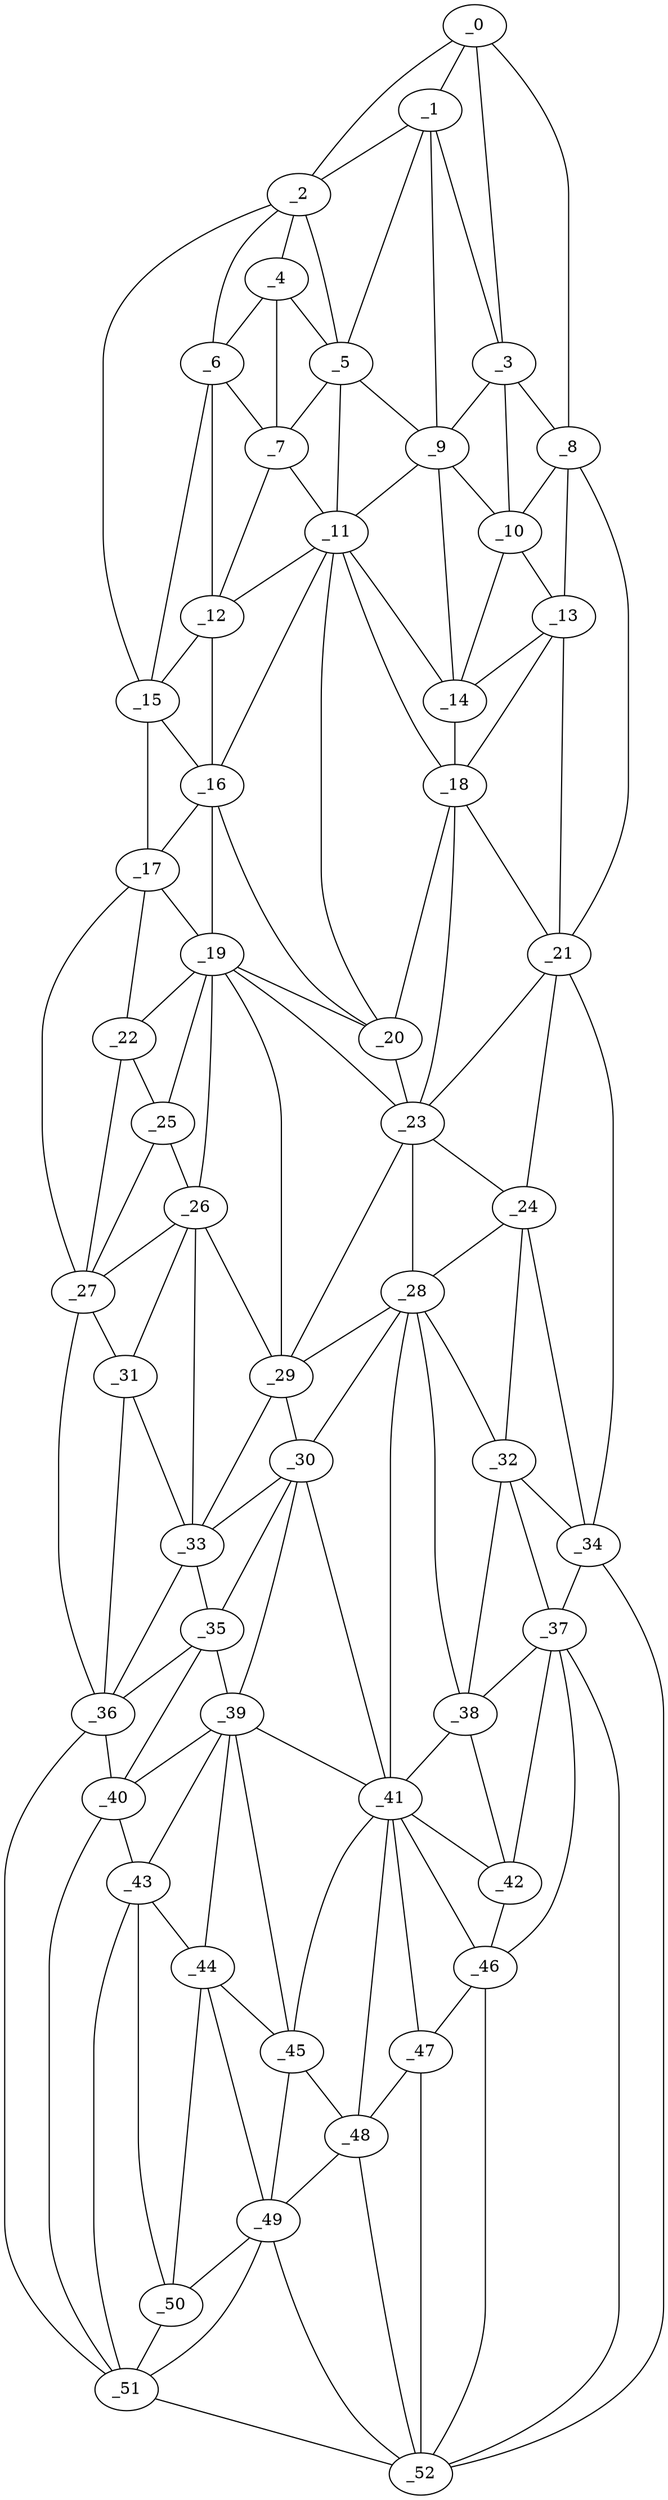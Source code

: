 graph "obj87__0.gxl" {
	_0	 [x=4,
		y=44];
	_1	 [x=7,
		y=54];
	_0 -- _1	 [valence=1];
	_2	 [x=11,
		y=85];
	_0 -- _2	 [valence=1];
	_3	 [x=15,
		y=45];
	_0 -- _3	 [valence=2];
	_8	 [x=27,
		y=35];
	_0 -- _8	 [valence=1];
	_1 -- _2	 [valence=2];
	_1 -- _3	 [valence=1];
	_5	 [x=19,
		y=66];
	_1 -- _5	 [valence=1];
	_9	 [x=28,
		y=55];
	_1 -- _9	 [valence=2];
	_4	 [x=17,
		y=85];
	_2 -- _4	 [valence=2];
	_2 -- _5	 [valence=1];
	_6	 [x=24,
		y=88];
	_2 -- _6	 [valence=1];
	_15	 [x=34,
		y=91];
	_2 -- _15	 [valence=1];
	_3 -- _8	 [valence=2];
	_3 -- _9	 [valence=2];
	_10	 [x=29,
		y=46];
	_3 -- _10	 [valence=2];
	_4 -- _5	 [valence=1];
	_4 -- _6	 [valence=2];
	_7	 [x=25,
		y=83];
	_4 -- _7	 [valence=1];
	_5 -- _7	 [valence=2];
	_5 -- _9	 [valence=2];
	_11	 [x=29,
		y=77];
	_5 -- _11	 [valence=1];
	_6 -- _7	 [valence=2];
	_12	 [x=29,
		y=82];
	_6 -- _12	 [valence=2];
	_6 -- _15	 [valence=2];
	_7 -- _11	 [valence=1];
	_7 -- _12	 [valence=1];
	_8 -- _10	 [valence=1];
	_13	 [x=33,
		y=38];
	_8 -- _13	 [valence=2];
	_21	 [x=53,
		y=31];
	_8 -- _21	 [valence=1];
	_9 -- _10	 [valence=2];
	_9 -- _11	 [valence=2];
	_14	 [x=33,
		y=53];
	_9 -- _14	 [valence=2];
	_10 -- _13	 [valence=2];
	_10 -- _14	 [valence=2];
	_11 -- _12	 [valence=2];
	_11 -- _14	 [valence=1];
	_16	 [x=39,
		y=84];
	_11 -- _16	 [valence=2];
	_18	 [x=44,
		y=56];
	_11 -- _18	 [valence=1];
	_20	 [x=48,
		y=60];
	_11 -- _20	 [valence=2];
	_12 -- _15	 [valence=1];
	_12 -- _16	 [valence=1];
	_13 -- _14	 [valence=2];
	_13 -- _18	 [valence=2];
	_13 -- _21	 [valence=1];
	_14 -- _18	 [valence=2];
	_15 -- _16	 [valence=1];
	_17	 [x=40,
		y=92];
	_15 -- _17	 [valence=1];
	_16 -- _17	 [valence=2];
	_19	 [x=47,
		y=83];
	_16 -- _19	 [valence=1];
	_16 -- _20	 [valence=1];
	_17 -- _19	 [valence=1];
	_22	 [x=53,
		y=89];
	_17 -- _22	 [valence=2];
	_27	 [x=68,
		y=93];
	_17 -- _27	 [valence=1];
	_18 -- _20	 [valence=2];
	_18 -- _21	 [valence=2];
	_23	 [x=58,
		y=59];
	_18 -- _23	 [valence=1];
	_19 -- _20	 [valence=2];
	_19 -- _22	 [valence=1];
	_19 -- _23	 [valence=1];
	_25	 [x=62,
		y=88];
	_19 -- _25	 [valence=2];
	_26	 [x=66,
		y=85];
	_19 -- _26	 [valence=1];
	_29	 [x=70,
		y=74];
	_19 -- _29	 [valence=1];
	_20 -- _23	 [valence=2];
	_21 -- _23	 [valence=2];
	_24	 [x=59,
		y=31];
	_21 -- _24	 [valence=2];
	_34	 [x=82,
		y=30];
	_21 -- _34	 [valence=1];
	_22 -- _25	 [valence=2];
	_22 -- _27	 [valence=1];
	_23 -- _24	 [valence=1];
	_28	 [x=69,
		y=60];
	_23 -- _28	 [valence=2];
	_23 -- _29	 [valence=2];
	_24 -- _28	 [valence=2];
	_32	 [x=76,
		y=31];
	_24 -- _32	 [valence=2];
	_24 -- _34	 [valence=2];
	_25 -- _26	 [valence=2];
	_25 -- _27	 [valence=2];
	_26 -- _27	 [valence=1];
	_26 -- _29	 [valence=2];
	_31	 [x=75,
		y=92];
	_26 -- _31	 [valence=2];
	_33	 [x=78,
		y=83];
	_26 -- _33	 [valence=2];
	_27 -- _31	 [valence=2];
	_36	 [x=86,
		y=92];
	_27 -- _36	 [valence=1];
	_28 -- _29	 [valence=2];
	_30	 [x=74,
		y=74];
	_28 -- _30	 [valence=1];
	_28 -- _32	 [valence=1];
	_38	 [x=91,
		y=45];
	_28 -- _38	 [valence=1];
	_41	 [x=99,
		y=53];
	_28 -- _41	 [valence=2];
	_29 -- _30	 [valence=2];
	_29 -- _33	 [valence=1];
	_30 -- _33	 [valence=2];
	_35	 [x=86,
		y=82];
	_30 -- _35	 [valence=1];
	_39	 [x=95,
		y=80];
	_30 -- _39	 [valence=2];
	_30 -- _41	 [valence=2];
	_31 -- _33	 [valence=1];
	_31 -- _36	 [valence=1];
	_32 -- _34	 [valence=2];
	_37	 [x=88,
		y=34];
	_32 -- _37	 [valence=2];
	_32 -- _38	 [valence=2];
	_33 -- _35	 [valence=2];
	_33 -- _36	 [valence=2];
	_34 -- _37	 [valence=1];
	_52	 [x=124,
		y=41];
	_34 -- _52	 [valence=1];
	_35 -- _36	 [valence=1];
	_35 -- _39	 [valence=1];
	_40	 [x=96,
		y=90];
	_35 -- _40	 [valence=2];
	_36 -- _40	 [valence=1];
	_51	 [x=122,
		y=88];
	_36 -- _51	 [valence=1];
	_37 -- _38	 [valence=2];
	_42	 [x=101,
		y=42];
	_37 -- _42	 [valence=1];
	_46	 [x=110,
		y=43];
	_37 -- _46	 [valence=2];
	_37 -- _52	 [valence=2];
	_38 -- _41	 [valence=2];
	_38 -- _42	 [valence=2];
	_39 -- _40	 [valence=2];
	_39 -- _41	 [valence=2];
	_43	 [x=102,
		y=88];
	_39 -- _43	 [valence=2];
	_44	 [x=103,
		y=77];
	_39 -- _44	 [valence=2];
	_45	 [x=104,
		y=69];
	_39 -- _45	 [valence=2];
	_40 -- _43	 [valence=2];
	_40 -- _51	 [valence=2];
	_41 -- _42	 [valence=1];
	_41 -- _45	 [valence=2];
	_41 -- _46	 [valence=2];
	_47	 [x=121,
		y=52];
	_41 -- _47	 [valence=1];
	_48	 [x=121,
		y=60];
	_41 -- _48	 [valence=1];
	_42 -- _46	 [valence=2];
	_43 -- _44	 [valence=1];
	_50	 [x=121,
		y=80];
	_43 -- _50	 [valence=2];
	_43 -- _51	 [valence=2];
	_44 -- _45	 [valence=2];
	_49	 [x=121,
		y=69];
	_44 -- _49	 [valence=2];
	_44 -- _50	 [valence=2];
	_45 -- _48	 [valence=2];
	_45 -- _49	 [valence=1];
	_46 -- _47	 [valence=2];
	_46 -- _52	 [valence=1];
	_47 -- _48	 [valence=2];
	_47 -- _52	 [valence=1];
	_48 -- _49	 [valence=2];
	_48 -- _52	 [valence=2];
	_49 -- _50	 [valence=1];
	_49 -- _51	 [valence=2];
	_49 -- _52	 [valence=2];
	_50 -- _51	 [valence=1];
	_51 -- _52	 [valence=1];
}
